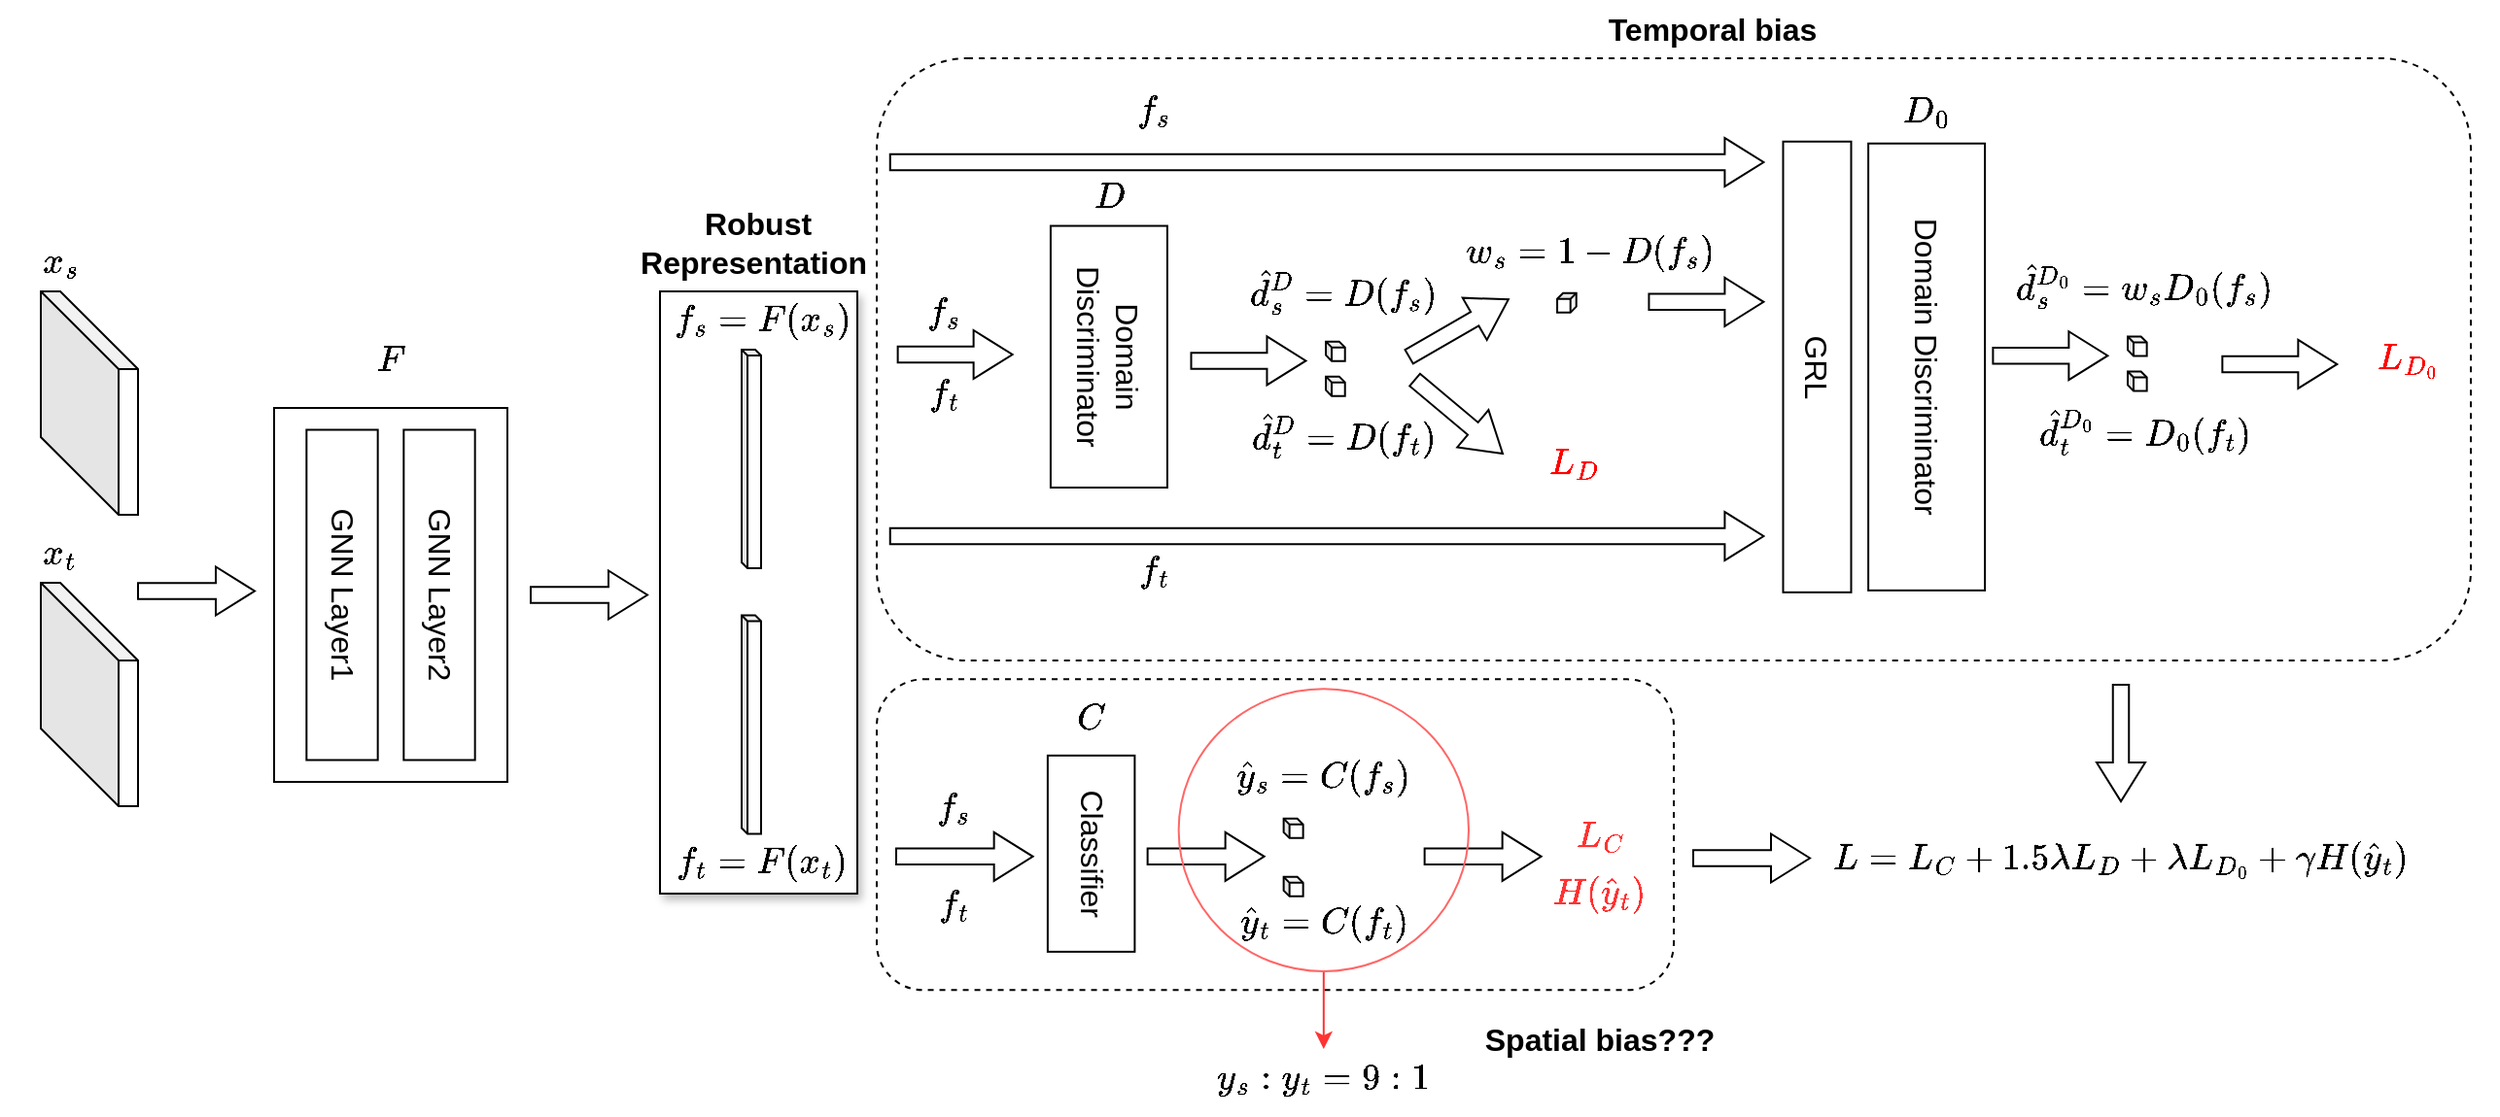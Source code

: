 <mxfile version="20.6.0" type="github">
  <diagram id="PrPMWTKknmVzqEdROyOC" name="第 1 页">
    <mxGraphModel dx="2036" dy="684" grid="1" gridSize="10" guides="1" tooltips="1" connect="1" arrows="1" fold="1" page="1" pageScale="1" pageWidth="827" pageHeight="1169" math="1" shadow="0">
      <root>
        <mxCell id="0" />
        <mxCell id="1" parent="0" />
        <mxCell id="_3P5KTRPBqjQuL4RReXr-8" value="" style="rounded=1;whiteSpace=wrap;html=1;shadow=0;dashed=1;fontColor=#FF0000;container=0;" vertex="1" parent="1">
          <mxGeometry x="360" y="519.68" width="410" height="160" as="geometry" />
        </mxCell>
        <mxCell id="_3P5KTRPBqjQuL4RReXr-18" value="" style="edgeStyle=orthogonalEdgeStyle;rounded=0;orthogonalLoop=1;jettySize=auto;html=1;fontSize=16;fontColor=#000000;strokeColor=#FF3333;" edge="1" parent="1" source="_3P5KTRPBqjQuL4RReXr-16" target="_3P5KTRPBqjQuL4RReXr-15">
          <mxGeometry relative="1" as="geometry" />
        </mxCell>
        <mxCell id="gVNOACa7D2izH39yQ2hB-97" value="" style="rounded=0;whiteSpace=wrap;html=1;shadow=1;fontSize=16;" parent="1" vertex="1">
          <mxGeometry x="248.5" y="320" width="101.5" height="310" as="geometry" />
        </mxCell>
        <mxCell id="gVNOACa7D2izH39yQ2hB-18" value="" style="shape=cube;whiteSpace=wrap;html=1;boundedLbl=1;backgroundOutline=1;darkOpacity=0.05;darkOpacity2=0.1;shadow=0;fontSize=16;size=40;direction=east;" parent="1" vertex="1">
          <mxGeometry x="-70" y="320" width="50" height="115" as="geometry" />
        </mxCell>
        <mxCell id="gVNOACa7D2izH39yQ2hB-23" value="$$x_s$$" style="text;html=1;strokeColor=none;fillColor=none;align=center;verticalAlign=middle;whiteSpace=wrap;rounded=0;shadow=0;fontSize=16;" parent="1" vertex="1">
          <mxGeometry x="-90" y="290" width="60" height="30" as="geometry" />
        </mxCell>
        <mxCell id="gVNOACa7D2izH39yQ2hB-24" value="" style="shape=cube;whiteSpace=wrap;html=1;boundedLbl=1;backgroundOutline=1;darkOpacity=0.05;darkOpacity2=0.1;shadow=0;fontSize=16;size=40;direction=east;" parent="1" vertex="1">
          <mxGeometry x="-70" y="470" width="50" height="115" as="geometry" />
        </mxCell>
        <mxCell id="gVNOACa7D2izH39yQ2hB-25" value="$$x_t$$" style="text;html=1;strokeColor=none;fillColor=none;align=center;verticalAlign=middle;whiteSpace=wrap;rounded=0;shadow=0;fontSize=16;" parent="1" vertex="1">
          <mxGeometry x="-90" y="440" width="60" height="30" as="geometry" />
        </mxCell>
        <mxCell id="gVNOACa7D2izH39yQ2hB-32" value="" style="html=1;shadow=0;dashed=0;align=center;verticalAlign=middle;shape=mxgraph.arrows2.arrow;dy=0.67;dx=20;notch=0;fontSize=16;" parent="1" vertex="1">
          <mxGeometry x="-20" y="461.75" width="60" height="25" as="geometry" />
        </mxCell>
        <mxCell id="gVNOACa7D2izH39yQ2hB-50" value="" style="shape=cube;whiteSpace=wrap;html=1;boundedLbl=1;backgroundOutline=1;darkOpacity=0.05;darkOpacity2=0.1;shadow=0;fontSize=16;size=3;direction=east;" parent="1" vertex="1">
          <mxGeometry x="290.5" y="350" width="10" height="112.5" as="geometry" />
        </mxCell>
        <mxCell id="gVNOACa7D2izH39yQ2hB-51" value="" style="shape=cube;whiteSpace=wrap;html=1;boundedLbl=1;backgroundOutline=1;darkOpacity=0.05;darkOpacity2=0.1;shadow=0;fontSize=16;size=3;direction=east;" parent="1" vertex="1">
          <mxGeometry x="290.5" y="486.75" width="10" height="112.5" as="geometry" />
        </mxCell>
        <mxCell id="gVNOACa7D2izH39yQ2hB-52" value="" style="html=1;shadow=0;dashed=0;align=center;verticalAlign=middle;shape=mxgraph.arrows2.arrow;dy=0.67;dx=20;notch=0;fontSize=16;" parent="1" vertex="1">
          <mxGeometry x="182" y="463.75" width="60" height="25" as="geometry" />
        </mxCell>
        <mxCell id="gVNOACa7D2izH39yQ2hB-54" value="$$f_s = F(x_s)$$" style="text;html=1;strokeColor=none;fillColor=none;align=center;verticalAlign=middle;whiteSpace=wrap;rounded=0;shadow=0;fontSize=16;" parent="1" vertex="1">
          <mxGeometry x="220.5" y="320" width="160" height="30" as="geometry" />
        </mxCell>
        <mxCell id="gVNOACa7D2izH39yQ2hB-55" value="$$f_t = F(x_t)$$" style="text;html=1;strokeColor=none;fillColor=none;align=center;verticalAlign=middle;whiteSpace=wrap;rounded=0;shadow=0;fontSize=16;" parent="1" vertex="1">
          <mxGeometry x="220.5" y="599.25" width="160" height="30" as="geometry" />
        </mxCell>
        <mxCell id="gVNOACa7D2izH39yQ2hB-57" value="$$F$$" style="text;html=1;strokeColor=none;fillColor=none;align=center;verticalAlign=middle;whiteSpace=wrap;rounded=0;shadow=0;fontSize=16;" parent="1" vertex="1">
          <mxGeometry x="80" y="340" width="60" height="30" as="geometry" />
        </mxCell>
        <mxCell id="gVNOACa7D2izH39yQ2hB-56" value="" style="rounded=0;whiteSpace=wrap;html=1;shadow=0;fontSize=16;" parent="1" vertex="1">
          <mxGeometry x="50" y="380" width="120" height="192.5" as="geometry" />
        </mxCell>
        <mxCell id="gVNOACa7D2izH39yQ2hB-47" value="GNN Layer2" style="rounded=0;whiteSpace=wrap;html=1;shadow=0;fontSize=16;rotation=90;container=0;" parent="1" vertex="1">
          <mxGeometry x="50" y="457.917" width="170" height="36.667" as="geometry" />
        </mxCell>
        <mxCell id="gVNOACa7D2izH39yQ2hB-72" value="GNN Layer1" style="rounded=0;whiteSpace=wrap;html=1;shadow=0;fontSize=16;rotation=90;container=0;" parent="1" vertex="1">
          <mxGeometry y="457.917" width="170" height="36.667" as="geometry" />
        </mxCell>
        <mxCell id="_3P5KTRPBqjQuL4RReXr-5" value="$$L = L_C + 1.5\lambda L_D + \lambda L_{D_0} + \gamma H(\hat{y}_t)$$" style="text;html=1;strokeColor=none;fillColor=none;align=center;verticalAlign=middle;whiteSpace=wrap;rounded=0;shadow=0;fontSize=16;" vertex="1" parent="1">
          <mxGeometry x="970" y="596.75" width="60" height="30" as="geometry" />
        </mxCell>
        <mxCell id="_3P5KTRPBqjQuL4RReXr-9" value="" style="group" vertex="1" connectable="0" parent="1">
          <mxGeometry x="360" y="200" width="820" height="310" as="geometry" />
        </mxCell>
        <mxCell id="_3P5KTRPBqjQuL4RReXr-7" value="" style="rounded=1;whiteSpace=wrap;html=1;shadow=0;fontColor=#FF0000;dashed=1;" vertex="1" parent="_3P5KTRPBqjQuL4RReXr-9">
          <mxGeometry width="820" height="310" as="geometry" />
        </mxCell>
        <mxCell id="gVNOACa7D2izH39yQ2hB-62" value="" style="html=1;shadow=0;dashed=0;align=center;verticalAlign=middle;shape=mxgraph.arrows2.arrow;dy=0.67;dx=20;notch=0;fontSize=16;" parent="_3P5KTRPBqjQuL4RReXr-9" vertex="1">
          <mxGeometry x="10.815" y="140" width="58.993" height="25" as="geometry" />
        </mxCell>
        <mxCell id="gVNOACa7D2izH39yQ2hB-63" value="$$f_s$$" style="text;html=1;strokeColor=none;fillColor=none;align=center;verticalAlign=middle;whiteSpace=wrap;rounded=0;shadow=0;fontSize=16;" parent="_3P5KTRPBqjQuL4RReXr-9" vertex="1">
          <mxGeometry x="4.916" y="115.5" width="58.993" height="30" as="geometry" />
        </mxCell>
        <mxCell id="gVNOACa7D2izH39yQ2hB-64" value="$$f_t$$" style="text;html=1;strokeColor=none;fillColor=none;align=center;verticalAlign=middle;whiteSpace=wrap;rounded=0;shadow=0;fontSize=16;" parent="_3P5KTRPBqjQuL4RReXr-9" vertex="1">
          <mxGeometry x="4.916" y="158" width="58.993" height="30" as="geometry" />
        </mxCell>
        <mxCell id="gVNOACa7D2izH39yQ2hB-75" value="$$D$$" style="text;html=1;strokeColor=none;fillColor=none;align=center;verticalAlign=middle;whiteSpace=wrap;rounded=0;shadow=0;fontSize=16;" parent="_3P5KTRPBqjQuL4RReXr-9" vertex="1">
          <mxGeometry x="89.964" y="56" width="58.993" height="30" as="geometry" />
        </mxCell>
        <mxCell id="gVNOACa7D2izH39yQ2hB-76" value="Domain Discriminator" style="rounded=0;whiteSpace=wrap;html=1;shadow=0;fontSize=16;rotation=90;direction=east;" parent="_3P5KTRPBqjQuL4RReXr-9" vertex="1">
          <mxGeometry x="425.024" y="128.9" width="230.062" height="60" as="geometry" />
        </mxCell>
        <mxCell id="gVNOACa7D2izH39yQ2hB-77" value="GRL" style="rounded=0;whiteSpace=wrap;html=1;shadow=0;fontSize=16;rotation=90;direction=east;" parent="_3P5KTRPBqjQuL4RReXr-9" vertex="1">
          <mxGeometry x="367.722" y="141.4" width="232.038" height="35" as="geometry" />
        </mxCell>
        <mxCell id="gVNOACa7D2izH39yQ2hB-78" value="Domain Discriminator" style="rounded=0;whiteSpace=wrap;html=1;shadow=0;fontSize=16;rotation=90;direction=east;" parent="_3P5KTRPBqjQuL4RReXr-9" vertex="1">
          <mxGeometry x="52.11" y="123.63" width="134.7" height="60" as="geometry" />
        </mxCell>
        <mxCell id="gVNOACa7D2izH39yQ2hB-79" value="$$D_0$$" style="text;html=1;strokeColor=none;fillColor=none;align=center;verticalAlign=middle;whiteSpace=wrap;rounded=0;shadow=0;fontSize=16;" parent="_3P5KTRPBqjQuL4RReXr-9" vertex="1">
          <mxGeometry x="510.553" y="11.75" width="58.993" height="30" as="geometry" />
        </mxCell>
        <mxCell id="gVNOACa7D2izH39yQ2hB-82" value="$$w_s = 1 - D(f_s)$$" style="text;html=1;strokeColor=none;fillColor=none;align=center;verticalAlign=middle;whiteSpace=wrap;rounded=0;shadow=0;fontSize=16;" parent="_3P5KTRPBqjQuL4RReXr-9" vertex="1">
          <mxGeometry x="338.225" y="85" width="58.993" height="30" as="geometry" />
        </mxCell>
        <mxCell id="gVNOACa7D2izH39yQ2hB-83" value="" style="html=1;shadow=0;dashed=0;align=center;verticalAlign=middle;shape=mxgraph.arrows2.arrow;dy=0.67;dx=20;notch=0;fontSize=16;" parent="_3P5KTRPBqjQuL4RReXr-9" vertex="1">
          <mxGeometry x="397.218" y="112.92" width="58.993" height="25" as="geometry" />
        </mxCell>
        <mxCell id="gVNOACa7D2izH39yQ2hB-86" value="" style="html=1;shadow=0;dashed=0;align=center;verticalAlign=middle;shape=mxgraph.arrows2.arrow;dy=0.67;dx=20;notch=0;fontSize=16;" parent="_3P5KTRPBqjQuL4RReXr-9" vertex="1">
          <mxGeometry x="6.882" y="41" width="449.329" height="25" as="geometry" />
        </mxCell>
        <mxCell id="gVNOACa7D2izH39yQ2hB-87" value="" style="html=1;shadow=0;dashed=0;align=center;verticalAlign=middle;shape=mxgraph.arrows2.arrow;dy=0.67;dx=20;notch=0;fontSize=16;" parent="_3P5KTRPBqjQuL4RReXr-9" vertex="1">
          <mxGeometry x="6.882" y="233.5" width="449.329" height="25" as="geometry" />
        </mxCell>
        <mxCell id="gVNOACa7D2izH39yQ2hB-88" value="" style="html=1;shadow=0;dashed=0;align=center;verticalAlign=middle;shape=mxgraph.arrows2.arrow;dy=0.67;dx=20;notch=0;fontSize=16;" parent="_3P5KTRPBqjQuL4RReXr-9" vertex="1">
          <mxGeometry x="574.197" y="140.59" width="58.993" height="25" as="geometry" />
        </mxCell>
        <mxCell id="gVNOACa7D2izH39yQ2hB-89" value="" style="shape=cube;whiteSpace=wrap;html=1;boundedLbl=1;backgroundOutline=1;darkOpacity=0.05;darkOpacity2=0.1;shadow=0;fontSize=16;size=3;direction=east;" parent="_3P5KTRPBqjQuL4RReXr-9" vertex="1">
          <mxGeometry x="643.494" y="143.21" width="9.832" height="10" as="geometry" />
        </mxCell>
        <mxCell id="gVNOACa7D2izH39yQ2hB-90" value="$$\hat{d}^{D_0}_s = w_sD_0(f_s)$$" style="text;html=1;strokeColor=none;fillColor=none;align=center;verticalAlign=middle;whiteSpace=wrap;rounded=0;shadow=0;fontSize=16;" parent="_3P5KTRPBqjQuL4RReXr-9" vertex="1">
          <mxGeometry x="623.357" y="101.48" width="58.993" height="30" as="geometry" />
        </mxCell>
        <mxCell id="gVNOACa7D2izH39yQ2hB-91" value="" style="shape=cube;whiteSpace=wrap;html=1;boundedLbl=1;backgroundOutline=1;darkOpacity=0.05;darkOpacity2=0.1;shadow=0;fontSize=16;size=3;direction=east;" parent="_3P5KTRPBqjQuL4RReXr-9" vertex="1">
          <mxGeometry x="643.494" y="161.21" width="9.832" height="10" as="geometry" />
        </mxCell>
        <mxCell id="gVNOACa7D2izH39yQ2hB-92" value="$$\hat{d}^{D_0}_t = D_0(f_t)$$" style="text;html=1;strokeColor=none;fillColor=none;align=center;verticalAlign=middle;whiteSpace=wrap;rounded=0;shadow=0;fontSize=16;" parent="_3P5KTRPBqjQuL4RReXr-9" vertex="1">
          <mxGeometry x="623.357" y="175.79" width="58.993" height="30" as="geometry" />
        </mxCell>
        <mxCell id="gVNOACa7D2izH39yQ2hB-93" value="" style="html=1;shadow=0;dashed=0;align=center;verticalAlign=middle;shape=mxgraph.arrows2.arrow;dy=0.67;dx=20;notch=0;fontSize=16;" parent="_3P5KTRPBqjQuL4RReXr-9" vertex="1">
          <mxGeometry x="692.182" y="144.96" width="58.993" height="25" as="geometry" />
        </mxCell>
        <mxCell id="gVNOACa7D2izH39yQ2hB-94" value="&lt;font color=&quot;#ff0000&quot;&gt;$$L_{D_0}$$&lt;/font&gt;" style="text;html=1;strokeColor=none;fillColor=none;align=center;verticalAlign=middle;whiteSpace=wrap;rounded=0;shadow=0;fontSize=16;" parent="_3P5KTRPBqjQuL4RReXr-9" vertex="1">
          <mxGeometry x="757.792" y="139.96" width="58.993" height="30" as="geometry" />
        </mxCell>
        <mxCell id="gVNOACa7D2izH39yQ2hB-95" value="$$f_s$$" style="text;html=1;strokeColor=none;fillColor=none;align=center;verticalAlign=middle;whiteSpace=wrap;rounded=0;shadow=0;fontSize=16;" parent="_3P5KTRPBqjQuL4RReXr-9" vertex="1">
          <mxGeometry x="113.07" y="11.75" width="58.993" height="30" as="geometry" />
        </mxCell>
        <mxCell id="gVNOACa7D2izH39yQ2hB-96" value="$$f_t$$" style="text;html=1;strokeColor=none;fillColor=none;align=center;verticalAlign=middle;whiteSpace=wrap;rounded=0;shadow=0;fontSize=16;" parent="_3P5KTRPBqjQuL4RReXr-9" vertex="1">
          <mxGeometry x="113.07" y="249.25" width="58.993" height="30" as="geometry" />
        </mxCell>
        <mxCell id="gVNOACa7D2izH39yQ2hB-105" value="" style="html=1;shadow=0;dashed=0;align=center;verticalAlign=middle;shape=mxgraph.arrows2.arrow;dy=0.67;dx=20;notch=0;fontSize=16;" parent="_3P5KTRPBqjQuL4RReXr-9" vertex="1">
          <mxGeometry x="161.739" y="143.2" width="58.993" height="25" as="geometry" />
        </mxCell>
        <mxCell id="gVNOACa7D2izH39yQ2hB-106" value="" style="shape=cube;whiteSpace=wrap;html=1;boundedLbl=1;backgroundOutline=1;darkOpacity=0.05;darkOpacity2=0.1;shadow=0;fontSize=16;size=3;direction=east;" parent="_3P5KTRPBqjQuL4RReXr-9" vertex="1">
          <mxGeometry x="231.035" y="145.82" width="9.832" height="10" as="geometry" />
        </mxCell>
        <mxCell id="gVNOACa7D2izH39yQ2hB-107" value="$$\hat{d}^D_s = D(f_s)$$" style="text;html=1;strokeColor=none;fillColor=none;align=center;verticalAlign=middle;whiteSpace=wrap;rounded=0;shadow=0;fontSize=16;" parent="_3P5KTRPBqjQuL4RReXr-9" vertex="1">
          <mxGeometry x="210.899" y="104.09" width="58.993" height="30" as="geometry" />
        </mxCell>
        <mxCell id="gVNOACa7D2izH39yQ2hB-108" value="" style="shape=cube;whiteSpace=wrap;html=1;boundedLbl=1;backgroundOutline=1;darkOpacity=0.05;darkOpacity2=0.1;shadow=0;fontSize=16;size=3;direction=east;" parent="_3P5KTRPBqjQuL4RReXr-9" vertex="1">
          <mxGeometry x="231.035" y="163.82" width="9.832" height="10" as="geometry" />
        </mxCell>
        <mxCell id="gVNOACa7D2izH39yQ2hB-109" value="$$\hat{d}^D_t = D(f_t)$$" style="text;html=1;strokeColor=none;fillColor=none;align=center;verticalAlign=middle;whiteSpace=wrap;rounded=0;shadow=0;fontSize=16;" parent="_3P5KTRPBqjQuL4RReXr-9" vertex="1">
          <mxGeometry x="210.899" y="178.4" width="58.993" height="30" as="geometry" />
        </mxCell>
        <mxCell id="gVNOACa7D2izH39yQ2hB-110" value="" style="html=1;shadow=0;dashed=0;align=center;verticalAlign=middle;shape=mxgraph.arrows2.arrow;dy=0.67;dx=20;notch=0;fontSize=16;rotation=-30;" parent="_3P5KTRPBqjQuL4RReXr-9" vertex="1">
          <mxGeometry x="269.892" y="126.4" width="58.993" height="25" as="geometry" />
        </mxCell>
        <mxCell id="gVNOACa7D2izH39yQ2hB-111" value="&lt;font color=&quot;#ff0000&quot;&gt;$$L_{D}$$&lt;/font&gt;" style="text;html=1;strokeColor=none;fillColor=none;align=center;verticalAlign=middle;whiteSpace=wrap;rounded=0;shadow=0;fontSize=16;" parent="_3P5KTRPBqjQuL4RReXr-9" vertex="1">
          <mxGeometry x="328.885" y="192.5" width="58.993" height="30" as="geometry" />
        </mxCell>
        <mxCell id="gVNOACa7D2izH39yQ2hB-112" value="" style="shape=cube;whiteSpace=wrap;html=1;boundedLbl=1;backgroundOutline=1;darkOpacity=0.05;darkOpacity2=0.1;shadow=0;fontSize=16;size=3;direction=south;" parent="_3P5KTRPBqjQuL4RReXr-9" vertex="1">
          <mxGeometry x="350.024" y="120.84" width="9.832" height="10" as="geometry" />
        </mxCell>
        <mxCell id="gVNOACa7D2izH39yQ2hB-113" value="" style="html=1;shadow=0;dashed=0;align=center;verticalAlign=middle;shape=mxgraph.arrows2.arrow;dy=0.67;dx=20;notch=0;fontSize=16;rotation=40;" parent="_3P5KTRPBqjQuL4RReXr-9" vertex="1">
          <mxGeometry x="269.892" y="172.03" width="58.993" height="25" as="geometry" />
        </mxCell>
        <mxCell id="_3P5KTRPBqjQuL4RReXr-11" value="" style="html=1;shadow=0;dashed=0;align=center;verticalAlign=middle;shape=mxgraph.arrows2.arrow;dy=0.67;dx=20;notch=0;fontSize=16;" vertex="1" parent="1">
          <mxGeometry x="780" y="599.25" width="60" height="25" as="geometry" />
        </mxCell>
        <mxCell id="_3P5KTRPBqjQuL4RReXr-12" value="" style="html=1;shadow=0;dashed=0;align=center;verticalAlign=middle;shape=mxgraph.arrows2.arrow;dy=0.67;dx=20;notch=0;fontSize=16;rotation=90;" vertex="1" parent="1">
          <mxGeometry x="970" y="540" width="60" height="25" as="geometry" />
        </mxCell>
        <mxCell id="_3P5KTRPBqjQuL4RReXr-13" value="&lt;font style=&quot;font-size: 16px;&quot; color=&quot;#000000&quot;&gt;&lt;b&gt;Temporal bias&lt;/b&gt;&lt;/font&gt;" style="text;html=1;strokeColor=none;fillColor=none;align=center;verticalAlign=middle;whiteSpace=wrap;rounded=0;shadow=0;dashed=1;fontColor=#FF0000;" vertex="1" parent="1">
          <mxGeometry x="700" y="170" width="180" height="30" as="geometry" />
        </mxCell>
        <mxCell id="_3P5KTRPBqjQuL4RReXr-14" value="&lt;b&gt;Spatial bias???&lt;/b&gt;" style="text;html=1;strokeColor=none;fillColor=none;align=center;verticalAlign=middle;whiteSpace=wrap;rounded=0;shadow=0;dashed=1;fontSize=16;fontColor=#000000;" vertex="1" parent="1">
          <mxGeometry x="631.82" y="690" width="200" height="30" as="geometry" />
        </mxCell>
        <mxCell id="_3P5KTRPBqjQuL4RReXr-15" value="$$y_s:y_t = 9:1$$" style="text;html=1;strokeColor=none;fillColor=none;align=center;verticalAlign=middle;whiteSpace=wrap;rounded=0;shadow=0;dashed=1;fontSize=16;fontColor=#000000;" vertex="1" parent="1">
          <mxGeometry x="559.91" y="710" width="60" height="30" as="geometry" />
        </mxCell>
        <mxCell id="gVNOACa7D2izH39yQ2hB-59" value="Classifier" style="rounded=0;whiteSpace=wrap;html=1;shadow=0;fontSize=16;rotation=90;direction=east;" parent="1" vertex="1">
          <mxGeometry x="419.82" y="587.06" width="101" height="44.75" as="geometry" />
        </mxCell>
        <mxCell id="gVNOACa7D2izH39yQ2hB-65" value="" style="html=1;shadow=0;dashed=0;align=center;verticalAlign=middle;shape=mxgraph.arrows2.arrow;dy=0.67;dx=20;notch=0;fontSize=16;" parent="1" vertex="1">
          <mxGeometry x="499.32" y="598.43" width="60" height="25" as="geometry" />
        </mxCell>
        <mxCell id="gVNOACa7D2izH39yQ2hB-66" value="" style="shape=cube;whiteSpace=wrap;html=1;boundedLbl=1;backgroundOutline=1;darkOpacity=0.05;darkOpacity2=0.1;shadow=0;fontSize=16;size=3;direction=east;" parent="1" vertex="1">
          <mxGeometry x="569.32" y="591.43" width="10" height="10" as="geometry" />
        </mxCell>
        <mxCell id="gVNOACa7D2izH39yQ2hB-69" value="" style="shape=cube;whiteSpace=wrap;html=1;boundedLbl=1;backgroundOutline=1;darkOpacity=0.05;darkOpacity2=0.1;shadow=0;fontSize=16;size=3;direction=east;" parent="1" vertex="1">
          <mxGeometry x="569.32" y="621.43" width="10" height="10" as="geometry" />
        </mxCell>
        <mxCell id="gVNOACa7D2izH39yQ2hB-70" value="$$\hat{y}_s = C(f_s)$$" style="text;html=1;strokeColor=none;fillColor=none;align=center;verticalAlign=middle;whiteSpace=wrap;rounded=0;shadow=0;fontSize=16;" parent="1" vertex="1">
          <mxGeometry x="559.91" y="555" width="60" height="30" as="geometry" />
        </mxCell>
        <mxCell id="gVNOACa7D2izH39yQ2hB-71" value="$$C$$" style="text;html=1;strokeColor=none;fillColor=none;align=center;verticalAlign=middle;whiteSpace=wrap;rounded=0;shadow=0;fontSize=16;" parent="1" vertex="1">
          <mxGeometry x="440.32" y="524.68" width="60" height="30" as="geometry" />
        </mxCell>
        <mxCell id="gVNOACa7D2izH39yQ2hB-73" value="$$\hat{y}_t = C(f_t)$$" style="text;html=1;strokeColor=none;fillColor=none;align=center;verticalAlign=middle;whiteSpace=wrap;rounded=0;shadow=0;fontSize=16;" parent="1" vertex="1">
          <mxGeometry x="559.91" y="630" width="60" height="30" as="geometry" />
        </mxCell>
        <mxCell id="gVNOACa7D2izH39yQ2hB-101" value="" style="html=1;shadow=0;dashed=0;align=center;verticalAlign=middle;shape=mxgraph.arrows2.arrow;dy=0.67;dx=20;notch=0;fontSize=16;rotation=0;" parent="1" vertex="1">
          <mxGeometry x="370" y="598.43" width="70.32" height="25" as="geometry" />
        </mxCell>
        <mxCell id="gVNOACa7D2izH39yQ2hB-102" value="" style="html=1;shadow=0;dashed=0;align=center;verticalAlign=middle;shape=mxgraph.arrows2.arrow;dy=0.67;dx=20;notch=0;fontSize=16;" parent="1" vertex="1">
          <mxGeometry x="641.82" y="598.43" width="60" height="25" as="geometry" />
        </mxCell>
        <mxCell id="gVNOACa7D2izH39yQ2hB-115" value="$$f_s$$" style="text;html=1;strokeColor=none;fillColor=none;align=center;verticalAlign=middle;whiteSpace=wrap;rounded=0;shadow=0;fontSize=16;" parent="1" vertex="1">
          <mxGeometry x="370" y="571.43" width="60" height="30" as="geometry" />
        </mxCell>
        <mxCell id="gVNOACa7D2izH39yQ2hB-116" value="$$f_t$$" style="text;html=1;strokeColor=none;fillColor=none;align=center;verticalAlign=middle;whiteSpace=wrap;rounded=0;shadow=0;fontSize=16;" parent="1" vertex="1">
          <mxGeometry x="370" y="621.43" width="60" height="30" as="geometry" />
        </mxCell>
        <mxCell id="gVNOACa7D2izH39yQ2hB-117" value="&lt;b&gt;&lt;font color=&quot;#ff3333&quot;&gt;$$L_{C}$$&lt;/font&gt;&lt;/b&gt;" style="text;html=1;strokeColor=none;fillColor=none;align=center;verticalAlign=middle;whiteSpace=wrap;rounded=0;shadow=0;fontSize=16;" parent="1" vertex="1">
          <mxGeometry x="701.82" y="584.68" width="60" height="30" as="geometry" />
        </mxCell>
        <mxCell id="a80bJpDfoxFGp4D8oM5q-1" value="&lt;font color=&quot;#ff3333&quot;&gt;$$H(\hat{y}_t)$$&lt;/font&gt;" style="text;html=1;strokeColor=none;fillColor=none;align=center;verticalAlign=middle;whiteSpace=wrap;rounded=0;shadow=0;fontSize=16;" parent="1" vertex="1">
          <mxGeometry x="701.82" y="615.06" width="60" height="30" as="geometry" />
        </mxCell>
        <mxCell id="_3P5KTRPBqjQuL4RReXr-17" value="&lt;b&gt;Robust Representation&amp;nbsp;&lt;/b&gt;" style="text;html=1;strokeColor=none;fillColor=none;align=center;verticalAlign=middle;whiteSpace=wrap;rounded=0;shadow=0;dashed=1;fontSize=16;fontColor=#000000;" vertex="1" parent="1">
          <mxGeometry x="269.25" y="280" width="60" height="30" as="geometry" />
        </mxCell>
        <mxCell id="_3P5KTRPBqjQuL4RReXr-16" value="" style="ellipse;whiteSpace=wrap;html=1;shadow=0;fontSize=16;fontColor=#000000;strokeColor=#FF6666;fillColor=none;" vertex="1" parent="1">
          <mxGeometry x="515.32" y="524.68" width="149.18" height="145.32" as="geometry" />
        </mxCell>
      </root>
    </mxGraphModel>
  </diagram>
</mxfile>
